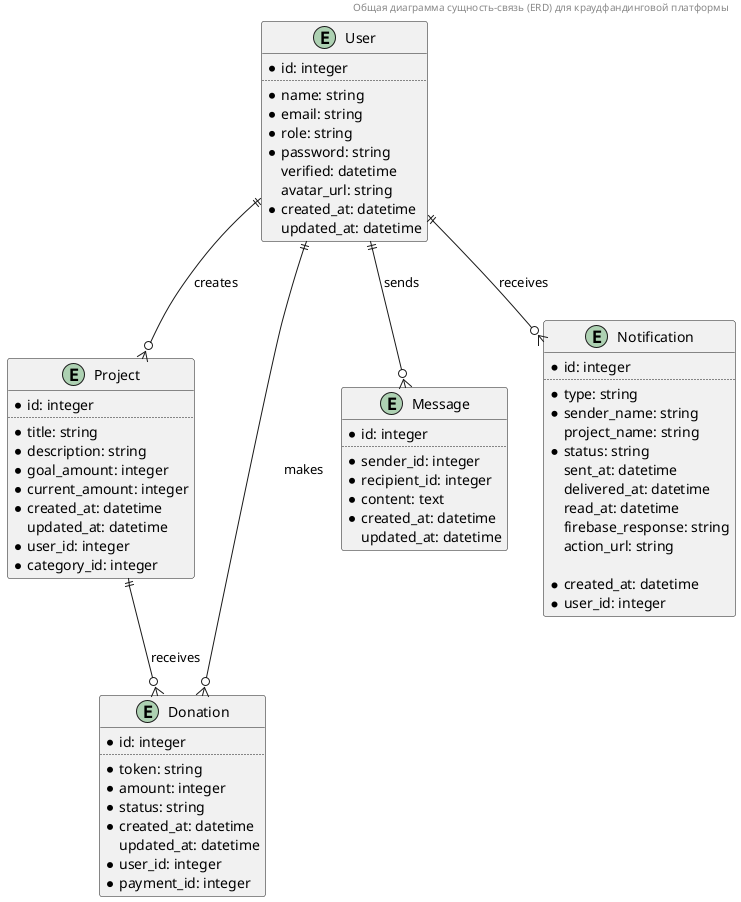 @startuml erd_Overview
' Общая диаграмма сущность-связь (ERD) для краудфандинговой платформы
' Включает сущности из User DB, Project DB, Payment DB и Chat DB
Header Общая диаграмма сущность-связь (ERD) для краудфандинговой платформы
entity User {
  *id: integer
  ..
  *name: string
  *email: string
  *role: string
  *password: string
  verified: datetime
  avatar_url: string
  *created_at: datetime
  updated_at: datetime
}

entity Project {
  *id: integer
  ..
  *title: string
  *description: string
  *goal_amount: integer
  *current_amount: integer
  *created_at: datetime
  updated_at: datetime
  *user_id: integer
  *category_id: integer
}

entity Donation {
  *id: integer
  ..
  *token: string
  *amount: integer
  *status: string
  *created_at: datetime
  updated_at: datetime
  *user_id: integer
  *payment_id: integer
}

entity Message {
  *id: integer
  ..
  *sender_id: integer
  *recipient_id: integer
  *content: text
  *created_at: datetime
  updated_at: datetime
}

entity Notification {
  *id: integer
  ..
  *type: string
  *sender_name: string
  project_name: string
  *status: string
  sent_at: datetime
  delivered_at: datetime
  read_at: datetime
  firebase_response: string
  action_url: string

  *created_at: datetime
  *user_id: integer
}

' Связи
User ||--o{ Project : "creates"
User ||--o{ Donation : "makes"
Project ||--o{ Donation : "receives"
User ||--o{ Message : "sends"
User ||--o{ Notification : "receives"
@enduml